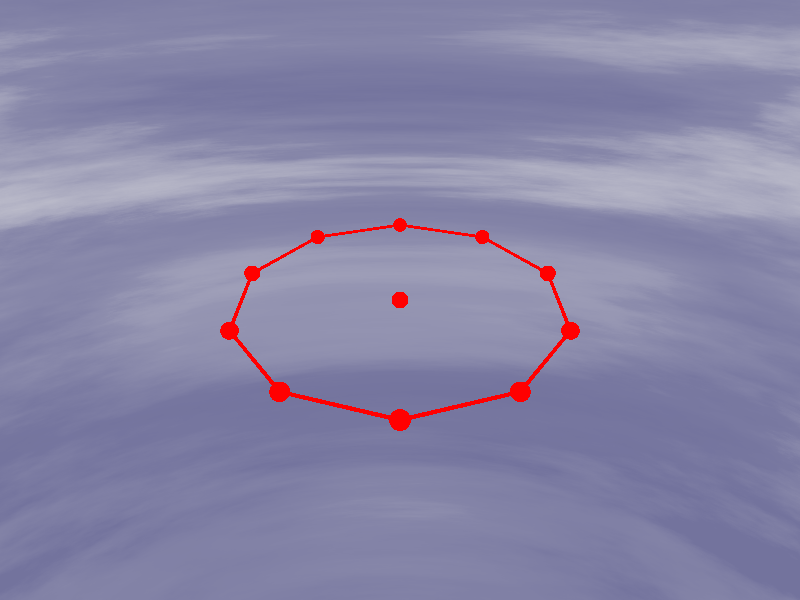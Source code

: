 #version 3.6;
global_settings{ assumed_gamma 1.3 max_trace_level 5}
#include "math.inc"
#include "colors.inc"
#include "functions.inc"
#include "logo.inc"
#include "skies.inc"

sky_sphere {
    S_Cloud5
    rotate <90,0.051, 1>
}

camera { 
    location  <30,0,20>
    right     <-image_width/image_height,0,0> // keep propotions with any aspect ratio   
    sky <0,0,1>
    look_at   <0,0,0>
    }

light_source {<-140,200, 300> rgb <1.0, 1.0, 0.95>*1.5}
light_source {< 140,200,-300> rgb <0.9, 0.9, 1.00>*0.9 shadowless}

#macro CbeOuverture(n, r, epai, coul)
    #declare tableau = array[n];
    #for (i, 0, n - 1)
        #declare point = (pi*i)/n;
        #declare tableau[i] = <r*cos(point), r*sin(point), 0>;
        sphere{
            tableau[i] 0.5
            pigment {color rgbt<1,0,0,0>}
        }
        sphere{
            <0,0,0> 0.5
            pigment {color rgbt<1,0,0,0>}
        }     
    #end
    #for (i, 0, n - 1)       
        cylinder{
            <tableau[i].x, tableau[i].y, tableau[i].z>, <tableau[mod(i+1, n)].x, tableau[mod(i+1, n)].y, tableau[mod(i+1, n)].z>, epai
            pigment {color coul}    
        }          
    #end    
#end

#macro CbeFerme(n, r, epai, coul)
    #declare tableau = array[n];
    #for (i, 0, n - 1)
        #declare point = (2*pi*i)/n;
        #declare tableau[i] = <r*cos(point), r*sin(point), 0>;
        sphere{
            tableau[i] 0.5
            pigment {color rgbt<1,0,0,0>}
        }
        sphere{
            <0,0,0> 0.5
            pigment {color rgbt<1,0,0,0>}
        }     
    #end
    #for (i, 0, n - 1)       
        cylinder{
            <tableau[i].x, tableau[i].y, tableau[i].z>, <tableau[mod(i+1, n)].x, tableau[mod(i+1, n)].y, tableau[mod(i+1, n)].z>, epai
            pigment {color coul}    
        }          
    #end    
#end

CbeFerme(10, 10, 0.1, rgbt<1,0,0,0>)                                        